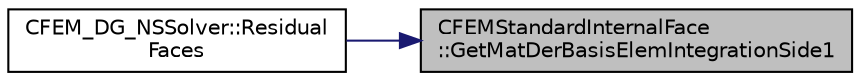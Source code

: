 digraph "CFEMStandardInternalFace::GetMatDerBasisElemIntegrationSide1"
{
 // LATEX_PDF_SIZE
  edge [fontname="Helvetica",fontsize="10",labelfontname="Helvetica",labelfontsize="10"];
  node [fontname="Helvetica",fontsize="10",shape=record];
  rankdir="RL";
  Node1 [label="CFEMStandardInternalFace\l::GetMatDerBasisElemIntegrationSide1",height=0.2,width=0.4,color="black", fillcolor="grey75", style="filled", fontcolor="black",tooltip="Function, which makes available the matrix with the derivatives of the element basis functions of sid..."];
  Node1 -> Node2 [dir="back",color="midnightblue",fontsize="10",style="solid",fontname="Helvetica"];
  Node2 [label="CFEM_DG_NSSolver::Residual\lFaces",height=0.2,width=0.4,color="black", fillcolor="white", style="filled",URL="$classCFEM__DG__NSSolver.html#a407d8b7c0f6944c2f08ee7fb9b28aa0c",tooltip="Compute the spatial residual for the given range of faces."];
}
